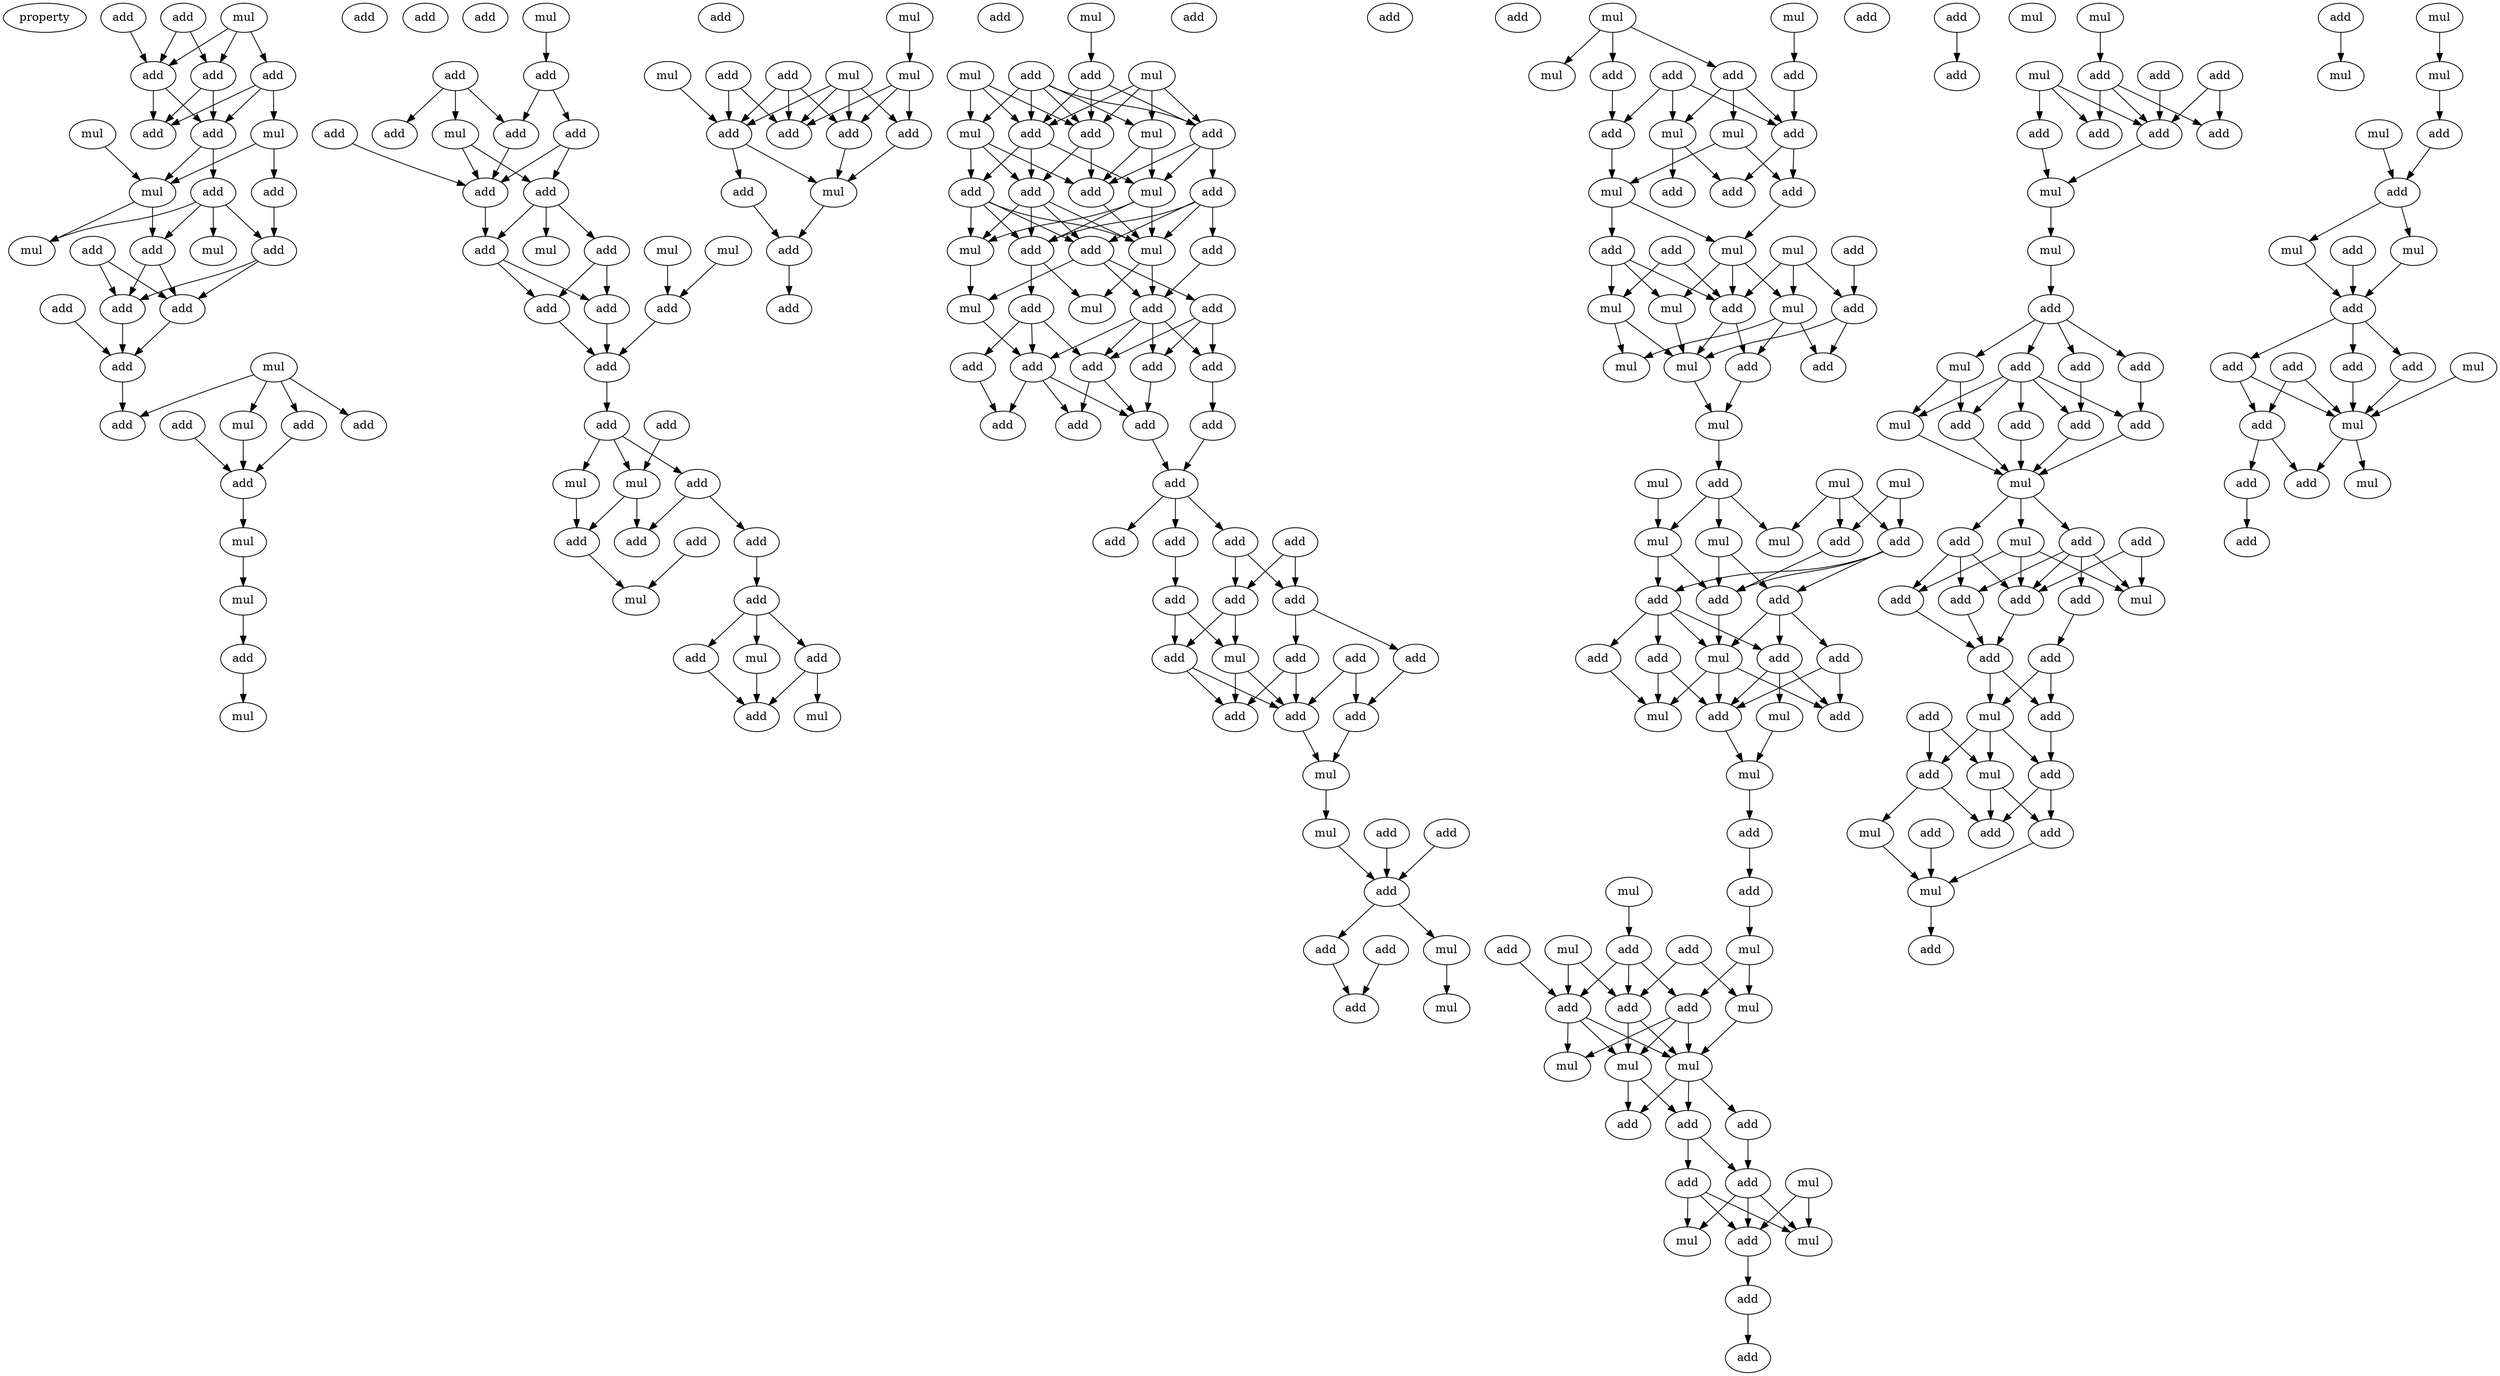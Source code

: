 digraph {
    node [fontcolor=black]
    property [mul=2,lf=1.7]
    0 [ label = add ];
    1 [ label = mul ];
    2 [ label = add ];
    3 [ label = add ];
    4 [ label = add ];
    5 [ label = add ];
    6 [ label = mul ];
    7 [ label = mul ];
    8 [ label = add ];
    9 [ label = add ];
    10 [ label = add ];
    11 [ label = add ];
    12 [ label = mul ];
    13 [ label = add ];
    14 [ label = mul ];
    15 [ label = add ];
    16 [ label = add ];
    17 [ label = mul ];
    18 [ label = add ];
    19 [ label = add ];
    20 [ label = add ];
    21 [ label = mul ];
    22 [ label = add ];
    23 [ label = add ];
    24 [ label = add ];
    25 [ label = mul ];
    26 [ label = add ];
    27 [ label = add ];
    28 [ label = add ];
    29 [ label = mul ];
    30 [ label = add ];
    31 [ label = mul ];
    32 [ label = add ];
    33 [ label = add ];
    34 [ label = mul ];
    35 [ label = add ];
    36 [ label = mul ];
    37 [ label = add ];
    38 [ label = add ];
    39 [ label = add ];
    40 [ label = add ];
    41 [ label = mul ];
    42 [ label = add ];
    43 [ label = add ];
    44 [ label = add ];
    45 [ label = add ];
    46 [ label = add ];
    47 [ label = mul ];
    48 [ label = mul ];
    49 [ label = add ];
    50 [ label = mul ];
    51 [ label = add ];
    52 [ label = add ];
    53 [ label = add ];
    54 [ label = add ];
    55 [ label = add ];
    56 [ label = add ];
    57 [ label = mul ];
    58 [ label = mul ];
    59 [ label = add ];
    60 [ label = add ];
    61 [ label = add ];
    62 [ label = add ];
    63 [ label = add ];
    64 [ label = add ];
    65 [ label = mul ];
    66 [ label = mul ];
    67 [ label = add ];
    68 [ label = add ];
    69 [ label = add ];
    70 [ label = add ];
    71 [ label = mul ];
    72 [ label = mul ];
    73 [ label = add ];
    74 [ label = mul ];
    75 [ label = mul ];
    76 [ label = add ];
    77 [ label = mul ];
    78 [ label = add ];
    79 [ label = add ];
    80 [ label = add ];
    81 [ label = add ];
    82 [ label = mul ];
    83 [ label = add ];
    84 [ label = add ];
    85 [ label = add ];
    86 [ label = add ];
    87 [ label = mul ];
    88 [ label = mul ];
    89 [ label = add ];
    90 [ label = mul ];
    91 [ label = add ];
    92 [ label = mul ];
    93 [ label = mul ];
    94 [ label = add ];
    95 [ label = add ];
    96 [ label = add ];
    97 [ label = mul ];
    98 [ label = add ];
    99 [ label = add ];
    100 [ label = add ];
    101 [ label = add ];
    102 [ label = mul ];
    103 [ label = mul ];
    104 [ label = add ];
    105 [ label = add ];
    106 [ label = add ];
    107 [ label = add ];
    108 [ label = mul ];
    109 [ label = add ];
    110 [ label = mul ];
    111 [ label = add ];
    112 [ label = add ];
    113 [ label = add ];
    114 [ label = add ];
    115 [ label = add ];
    116 [ label = add ];
    117 [ label = add ];
    118 [ label = add ];
    119 [ label = add ];
    120 [ label = add ];
    121 [ label = add ];
    122 [ label = add ];
    123 [ label = add ];
    124 [ label = add ];
    125 [ label = add ];
    126 [ label = add ];
    127 [ label = add ];
    128 [ label = add ];
    129 [ label = add ];
    130 [ label = mul ];
    131 [ label = add ];
    132 [ label = add ];
    133 [ label = add ];
    134 [ label = add ];
    135 [ label = add ];
    136 [ label = add ];
    137 [ label = mul ];
    138 [ label = mul ];
    139 [ label = add ];
    140 [ label = add ];
    141 [ label = add ];
    142 [ label = add ];
    143 [ label = mul ];
    144 [ label = add ];
    145 [ label = add ];
    146 [ label = add ];
    147 [ label = mul ];
    148 [ label = add ];
    149 [ label = add ];
    150 [ label = mul ];
    151 [ label = mul ];
    152 [ label = add ];
    153 [ label = mul ];
    154 [ label = add ];
    155 [ label = add ];
    156 [ label = add ];
    157 [ label = mul ];
    158 [ label = add ];
    159 [ label = add ];
    160 [ label = mul ];
    161 [ label = add ];
    162 [ label = mul ];
    163 [ label = add ];
    164 [ label = add ];
    165 [ label = add ];
    166 [ label = add ];
    167 [ label = add ];
    168 [ label = mul ];
    169 [ label = mul ];
    170 [ label = add ];
    171 [ label = mul ];
    172 [ label = mul ];
    173 [ label = mul ];
    174 [ label = add ];
    175 [ label = mul ];
    176 [ label = mul ];
    177 [ label = add ];
    178 [ label = add ];
    179 [ label = mul ];
    180 [ label = add ];
    181 [ label = mul ];
    182 [ label = mul ];
    183 [ label = mul ];
    184 [ label = mul ];
    185 [ label = add ];
    186 [ label = mul ];
    187 [ label = mul ];
    188 [ label = add ];
    189 [ label = add ];
    190 [ label = add ];
    191 [ label = add ];
    192 [ label = add ];
    193 [ label = add ];
    194 [ label = add ];
    195 [ label = add ];
    196 [ label = mul ];
    197 [ label = mul ];
    198 [ label = mul ];
    199 [ label = add ];
    200 [ label = add ];
    201 [ label = mul ];
    202 [ label = add ];
    203 [ label = mul ];
    204 [ label = add ];
    205 [ label = add ];
    206 [ label = mul ];
    207 [ label = add ];
    208 [ label = mul ];
    209 [ label = add ];
    210 [ label = add ];
    211 [ label = add ];
    212 [ label = mul ];
    213 [ label = add ];
    214 [ label = mul ];
    215 [ label = mul ];
    216 [ label = mul ];
    217 [ label = add ];
    218 [ label = add ];
    219 [ label = add ];
    220 [ label = add ];
    221 [ label = add ];
    222 [ label = mul ];
    223 [ label = add ];
    224 [ label = mul ];
    225 [ label = mul ];
    226 [ label = add ];
    227 [ label = add ];
    228 [ label = add ];
    229 [ label = add ];
    230 [ label = mul ];
    231 [ label = add ];
    232 [ label = mul ];
    233 [ label = add ];
    234 [ label = mul ];
    235 [ label = add ];
    236 [ label = add ];
    237 [ label = add ];
    238 [ label = add ];
    239 [ label = add ];
    240 [ label = add ];
    241 [ label = mul ];
    242 [ label = mul ];
    243 [ label = add ];
    244 [ label = add ];
    245 [ label = mul ];
    246 [ label = add ];
    247 [ label = add ];
    248 [ label = add ];
    249 [ label = add ];
    250 [ label = mul ];
    251 [ label = add ];
    252 [ label = add ];
    253 [ label = mul ];
    254 [ label = add ];
    255 [ label = mul ];
    256 [ label = add ];
    257 [ label = add ];
    258 [ label = add ];
    259 [ label = mul ];
    260 [ label = add ];
    261 [ label = add ];
    262 [ label = add ];
    263 [ label = add ];
    264 [ label = add ];
    265 [ label = mul ];
    266 [ label = add ];
    267 [ label = add ];
    268 [ label = mul ];
    269 [ label = add ];
    270 [ label = add ];
    271 [ label = add ];
    272 [ label = add ];
    273 [ label = add ];
    274 [ label = mul ];
    275 [ label = mul ];
    276 [ label = add ];
    277 [ label = add ];
    278 [ label = mul ];
    279 [ label = mul ];
    280 [ label = mul ];
    281 [ label = mul ];
    282 [ label = add ];
    283 [ label = add ];
    284 [ label = mul ];
    285 [ label = add ];
    286 [ label = mul ];
    287 [ label = add ];
    288 [ label = add ];
    289 [ label = add ];
    290 [ label = add ];
    291 [ label = add ];
    292 [ label = mul ];
    293 [ label = mul ];
    294 [ label = add ];
    295 [ label = mul ];
    296 [ label = add ];
    297 [ label = add ];
    298 [ label = add ];
    0 -> 3 [ name = 0 ];
    1 -> 3 [ name = 1 ];
    1 -> 4 [ name = 2 ];
    1 -> 5 [ name = 3 ];
    2 -> 3 [ name = 4 ];
    2 -> 5 [ name = 5 ];
    3 -> 8 [ name = 6 ];
    3 -> 9 [ name = 7 ];
    4 -> 7 [ name = 8 ];
    4 -> 8 [ name = 9 ];
    4 -> 9 [ name = 10 ];
    5 -> 8 [ name = 11 ];
    5 -> 9 [ name = 12 ];
    6 -> 12 [ name = 13 ];
    7 -> 11 [ name = 14 ];
    7 -> 12 [ name = 15 ];
    9 -> 10 [ name = 16 ];
    9 -> 12 [ name = 17 ];
    10 -> 14 [ name = 18 ];
    10 -> 15 [ name = 19 ];
    10 -> 16 [ name = 20 ];
    10 -> 17 [ name = 21 ];
    11 -> 16 [ name = 22 ];
    12 -> 14 [ name = 23 ];
    12 -> 15 [ name = 24 ];
    13 -> 19 [ name = 25 ];
    13 -> 20 [ name = 26 ];
    15 -> 19 [ name = 27 ];
    15 -> 20 [ name = 28 ];
    16 -> 19 [ name = 29 ];
    16 -> 20 [ name = 30 ];
    18 -> 22 [ name = 31 ];
    19 -> 22 [ name = 32 ];
    20 -> 22 [ name = 33 ];
    21 -> 24 [ name = 34 ];
    21 -> 25 [ name = 35 ];
    21 -> 26 [ name = 36 ];
    21 -> 27 [ name = 37 ];
    22 -> 24 [ name = 38 ];
    23 -> 28 [ name = 39 ];
    25 -> 28 [ name = 40 ];
    26 -> 28 [ name = 41 ];
    28 -> 29 [ name = 42 ];
    29 -> 31 [ name = 43 ];
    31 -> 32 [ name = 44 ];
    32 -> 34 [ name = 45 ];
    36 -> 37 [ name = 46 ];
    37 -> 39 [ name = 47 ];
    37 -> 42 [ name = 48 ];
    38 -> 39 [ name = 49 ];
    38 -> 41 [ name = 50 ];
    38 -> 43 [ name = 51 ];
    39 -> 45 [ name = 52 ];
    40 -> 45 [ name = 53 ];
    41 -> 44 [ name = 54 ];
    41 -> 45 [ name = 55 ];
    42 -> 44 [ name = 56 ];
    42 -> 45 [ name = 57 ];
    44 -> 46 [ name = 58 ];
    44 -> 48 [ name = 59 ];
    44 -> 49 [ name = 60 ];
    45 -> 49 [ name = 61 ];
    46 -> 51 [ name = 62 ];
    46 -> 52 [ name = 63 ];
    47 -> 53 [ name = 64 ];
    49 -> 51 [ name = 65 ];
    49 -> 52 [ name = 66 ];
    50 -> 53 [ name = 67 ];
    51 -> 54 [ name = 68 ];
    52 -> 54 [ name = 69 ];
    53 -> 54 [ name = 70 ];
    54 -> 55 [ name = 71 ];
    55 -> 57 [ name = 72 ];
    55 -> 58 [ name = 73 ];
    55 -> 59 [ name = 74 ];
    56 -> 57 [ name = 75 ];
    57 -> 61 [ name = 76 ];
    57 -> 62 [ name = 77 ];
    58 -> 62 [ name = 78 ];
    59 -> 60 [ name = 79 ];
    59 -> 61 [ name = 80 ];
    60 -> 64 [ name = 81 ];
    62 -> 65 [ name = 82 ];
    63 -> 65 [ name = 83 ];
    64 -> 66 [ name = 84 ];
    64 -> 67 [ name = 85 ];
    64 -> 68 [ name = 86 ];
    66 -> 70 [ name = 87 ];
    67 -> 70 [ name = 88 ];
    67 -> 71 [ name = 89 ];
    68 -> 70 [ name = 90 ];
    72 -> 75 [ name = 91 ];
    73 -> 78 [ name = 92 ];
    73 -> 79 [ name = 93 ];
    74 -> 79 [ name = 94 ];
    75 -> 78 [ name = 95 ];
    75 -> 80 [ name = 96 ];
    75 -> 81 [ name = 97 ];
    76 -> 78 [ name = 98 ];
    76 -> 79 [ name = 99 ];
    76 -> 80 [ name = 100 ];
    77 -> 78 [ name = 101 ];
    77 -> 79 [ name = 102 ];
    77 -> 80 [ name = 103 ];
    77 -> 81 [ name = 104 ];
    79 -> 82 [ name = 105 ];
    79 -> 83 [ name = 106 ];
    80 -> 82 [ name = 107 ];
    81 -> 82 [ name = 108 ];
    82 -> 84 [ name = 109 ];
    83 -> 84 [ name = 110 ];
    84 -> 86 [ name = 111 ];
    87 -> 89 [ name = 112 ];
    88 -> 93 [ name = 113 ];
    88 -> 94 [ name = 114 ];
    88 -> 96 [ name = 115 ];
    89 -> 94 [ name = 116 ];
    89 -> 95 [ name = 117 ];
    89 -> 96 [ name = 118 ];
    90 -> 92 [ name = 119 ];
    90 -> 94 [ name = 120 ];
    90 -> 95 [ name = 121 ];
    90 -> 96 [ name = 122 ];
    91 -> 92 [ name = 123 ];
    91 -> 93 [ name = 124 ];
    91 -> 94 [ name = 125 ];
    91 -> 95 [ name = 126 ];
    91 -> 96 [ name = 127 ];
    92 -> 97 [ name = 128 ];
    92 -> 101 [ name = 129 ];
    93 -> 98 [ name = 130 ];
    93 -> 99 [ name = 131 ];
    93 -> 101 [ name = 132 ];
    94 -> 97 [ name = 133 ];
    94 -> 98 [ name = 134 ];
    94 -> 99 [ name = 135 ];
    95 -> 97 [ name = 136 ];
    95 -> 100 [ name = 137 ];
    95 -> 101 [ name = 138 ];
    96 -> 99 [ name = 139 ];
    96 -> 101 [ name = 140 ];
    97 -> 102 [ name = 141 ];
    97 -> 103 [ name = 142 ];
    97 -> 105 [ name = 143 ];
    98 -> 102 [ name = 144 ];
    98 -> 103 [ name = 145 ];
    98 -> 104 [ name = 146 ];
    98 -> 105 [ name = 147 ];
    99 -> 102 [ name = 148 ];
    99 -> 103 [ name = 149 ];
    99 -> 104 [ name = 150 ];
    99 -> 105 [ name = 151 ];
    100 -> 103 [ name = 152 ];
    100 -> 104 [ name = 153 ];
    100 -> 105 [ name = 154 ];
    100 -> 106 [ name = 155 ];
    101 -> 103 [ name = 156 ];
    102 -> 110 [ name = 157 ];
    103 -> 108 [ name = 158 ];
    103 -> 109 [ name = 159 ];
    104 -> 109 [ name = 160 ];
    104 -> 110 [ name = 161 ];
    104 -> 111 [ name = 162 ];
    105 -> 107 [ name = 163 ];
    105 -> 108 [ name = 164 ];
    106 -> 109 [ name = 165 ];
    107 -> 112 [ name = 166 ];
    107 -> 113 [ name = 167 ];
    107 -> 114 [ name = 168 ];
    109 -> 113 [ name = 169 ];
    109 -> 114 [ name = 170 ];
    109 -> 115 [ name = 171 ];
    109 -> 116 [ name = 172 ];
    110 -> 113 [ name = 173 ];
    111 -> 114 [ name = 174 ];
    111 -> 115 [ name = 175 ];
    111 -> 116 [ name = 176 ];
    112 -> 118 [ name = 177 ];
    113 -> 118 [ name = 178 ];
    113 -> 119 [ name = 179 ];
    113 -> 120 [ name = 180 ];
    114 -> 119 [ name = 181 ];
    114 -> 120 [ name = 182 ];
    115 -> 117 [ name = 183 ];
    116 -> 119 [ name = 184 ];
    117 -> 121 [ name = 185 ];
    119 -> 121 [ name = 186 ];
    121 -> 122 [ name = 187 ];
    121 -> 123 [ name = 188 ];
    121 -> 125 [ name = 189 ];
    123 -> 127 [ name = 190 ];
    124 -> 126 [ name = 191 ];
    124 -> 128 [ name = 192 ];
    125 -> 126 [ name = 193 ];
    125 -> 128 [ name = 194 ];
    126 -> 129 [ name = 195 ];
    126 -> 131 [ name = 196 ];
    127 -> 130 [ name = 197 ];
    127 -> 133 [ name = 198 ];
    128 -> 130 [ name = 199 ];
    128 -> 133 [ name = 200 ];
    129 -> 135 [ name = 201 ];
    130 -> 134 [ name = 202 ];
    130 -> 136 [ name = 203 ];
    131 -> 134 [ name = 204 ];
    131 -> 136 [ name = 205 ];
    132 -> 135 [ name = 206 ];
    132 -> 136 [ name = 207 ];
    133 -> 134 [ name = 208 ];
    133 -> 136 [ name = 209 ];
    135 -> 137 [ name = 210 ];
    136 -> 137 [ name = 211 ];
    137 -> 138 [ name = 212 ];
    138 -> 141 [ name = 213 ];
    139 -> 141 [ name = 214 ];
    140 -> 141 [ name = 215 ];
    141 -> 143 [ name = 216 ];
    141 -> 144 [ name = 217 ];
    143 -> 147 [ name = 218 ];
    144 -> 148 [ name = 219 ];
    146 -> 148 [ name = 220 ];
    150 -> 152 [ name = 221 ];
    150 -> 153 [ name = 222 ];
    150 -> 155 [ name = 223 ];
    151 -> 156 [ name = 224 ];
    152 -> 158 [ name = 225 ];
    154 -> 157 [ name = 226 ];
    154 -> 158 [ name = 227 ];
    154 -> 159 [ name = 228 ];
    155 -> 157 [ name = 229 ];
    155 -> 159 [ name = 230 ];
    155 -> 160 [ name = 231 ];
    156 -> 159 [ name = 232 ];
    157 -> 163 [ name = 233 ];
    157 -> 164 [ name = 234 ];
    158 -> 162 [ name = 235 ];
    159 -> 161 [ name = 236 ];
    159 -> 163 [ name = 237 ];
    160 -> 161 [ name = 238 ];
    160 -> 162 [ name = 239 ];
    161 -> 168 [ name = 240 ];
    162 -> 167 [ name = 241 ];
    162 -> 168 [ name = 242 ];
    165 -> 174 [ name = 243 ];
    166 -> 170 [ name = 244 ];
    166 -> 172 [ name = 245 ];
    167 -> 170 [ name = 246 ];
    167 -> 171 [ name = 247 ];
    167 -> 172 [ name = 248 ];
    168 -> 170 [ name = 249 ];
    168 -> 171 [ name = 250 ];
    168 -> 173 [ name = 251 ];
    169 -> 170 [ name = 252 ];
    169 -> 173 [ name = 253 ];
    169 -> 174 [ name = 254 ];
    170 -> 176 [ name = 255 ];
    170 -> 177 [ name = 256 ];
    171 -> 176 [ name = 257 ];
    172 -> 175 [ name = 258 ];
    172 -> 176 [ name = 259 ];
    173 -> 175 [ name = 260 ];
    173 -> 177 [ name = 261 ];
    173 -> 178 [ name = 262 ];
    174 -> 176 [ name = 263 ];
    174 -> 178 [ name = 264 ];
    176 -> 179 [ name = 265 ];
    177 -> 179 [ name = 266 ];
    179 -> 180 [ name = 267 ];
    180 -> 184 [ name = 268 ];
    180 -> 186 [ name = 269 ];
    180 -> 187 [ name = 270 ];
    181 -> 184 [ name = 271 ];
    181 -> 185 [ name = 272 ];
    181 -> 188 [ name = 273 ];
    182 -> 187 [ name = 274 ];
    183 -> 185 [ name = 275 ];
    183 -> 188 [ name = 276 ];
    185 -> 191 [ name = 277 ];
    186 -> 190 [ name = 278 ];
    186 -> 191 [ name = 279 ];
    187 -> 189 [ name = 280 ];
    187 -> 191 [ name = 281 ];
    188 -> 189 [ name = 282 ];
    188 -> 190 [ name = 283 ];
    188 -> 191 [ name = 284 ];
    189 -> 193 [ name = 285 ];
    189 -> 194 [ name = 286 ];
    189 -> 195 [ name = 287 ];
    189 -> 196 [ name = 288 ];
    190 -> 192 [ name = 289 ];
    190 -> 194 [ name = 290 ];
    190 -> 196 [ name = 291 ];
    191 -> 196 [ name = 292 ];
    192 -> 199 [ name = 293 ];
    192 -> 200 [ name = 294 ];
    193 -> 197 [ name = 295 ];
    193 -> 199 [ name = 296 ];
    194 -> 198 [ name = 297 ];
    194 -> 199 [ name = 298 ];
    194 -> 200 [ name = 299 ];
    195 -> 197 [ name = 300 ];
    196 -> 197 [ name = 301 ];
    196 -> 199 [ name = 302 ];
    196 -> 200 [ name = 303 ];
    198 -> 201 [ name = 304 ];
    199 -> 201 [ name = 305 ];
    201 -> 202 [ name = 306 ];
    202 -> 204 [ name = 307 ];
    203 -> 207 [ name = 308 ];
    204 -> 208 [ name = 309 ];
    205 -> 210 [ name = 310 ];
    206 -> 210 [ name = 311 ];
    206 -> 211 [ name = 312 ];
    207 -> 210 [ name = 313 ];
    207 -> 211 [ name = 314 ];
    207 -> 213 [ name = 315 ];
    208 -> 212 [ name = 316 ];
    208 -> 213 [ name = 317 ];
    209 -> 211 [ name = 318 ];
    209 -> 212 [ name = 319 ];
    210 -> 214 [ name = 320 ];
    210 -> 215 [ name = 321 ];
    210 -> 216 [ name = 322 ];
    211 -> 214 [ name = 323 ];
    211 -> 216 [ name = 324 ];
    212 -> 214 [ name = 325 ];
    213 -> 214 [ name = 326 ];
    213 -> 215 [ name = 327 ];
    213 -> 216 [ name = 328 ];
    214 -> 217 [ name = 329 ];
    214 -> 218 [ name = 330 ];
    214 -> 219 [ name = 331 ];
    216 -> 217 [ name = 332 ];
    216 -> 218 [ name = 333 ];
    217 -> 220 [ name = 334 ];
    217 -> 221 [ name = 335 ];
    219 -> 220 [ name = 336 ];
    220 -> 224 [ name = 337 ];
    220 -> 225 [ name = 338 ];
    220 -> 226 [ name = 339 ];
    221 -> 224 [ name = 340 ];
    221 -> 225 [ name = 341 ];
    221 -> 226 [ name = 342 ];
    222 -> 224 [ name = 343 ];
    222 -> 226 [ name = 344 ];
    226 -> 227 [ name = 345 ];
    227 -> 228 [ name = 346 ];
    229 -> 231 [ name = 347 ];
    232 -> 235 [ name = 348 ];
    233 -> 239 [ name = 349 ];
    233 -> 240 [ name = 350 ];
    234 -> 237 [ name = 351 ];
    234 -> 238 [ name = 352 ];
    234 -> 239 [ name = 353 ];
    235 -> 237 [ name = 354 ];
    235 -> 239 [ name = 355 ];
    235 -> 240 [ name = 356 ];
    236 -> 239 [ name = 357 ];
    238 -> 241 [ name = 358 ];
    239 -> 241 [ name = 359 ];
    241 -> 242 [ name = 360 ];
    242 -> 243 [ name = 361 ];
    243 -> 244 [ name = 362 ];
    243 -> 245 [ name = 363 ];
    243 -> 246 [ name = 364 ];
    243 -> 247 [ name = 365 ];
    244 -> 249 [ name = 366 ];
    245 -> 248 [ name = 367 ];
    245 -> 250 [ name = 368 ];
    246 -> 251 [ name = 369 ];
    247 -> 248 [ name = 370 ];
    247 -> 249 [ name = 371 ];
    247 -> 250 [ name = 372 ];
    247 -> 251 [ name = 373 ];
    247 -> 252 [ name = 374 ];
    248 -> 253 [ name = 375 ];
    249 -> 253 [ name = 376 ];
    250 -> 253 [ name = 377 ];
    251 -> 253 [ name = 378 ];
    252 -> 253 [ name = 379 ];
    253 -> 254 [ name = 380 ];
    253 -> 255 [ name = 381 ];
    253 -> 256 [ name = 382 ];
    254 -> 260 [ name = 383 ];
    254 -> 261 [ name = 384 ];
    254 -> 262 [ name = 385 ];
    255 -> 259 [ name = 386 ];
    255 -> 260 [ name = 387 ];
    255 -> 261 [ name = 388 ];
    256 -> 258 [ name = 389 ];
    256 -> 259 [ name = 390 ];
    256 -> 261 [ name = 391 ];
    256 -> 262 [ name = 392 ];
    257 -> 259 [ name = 393 ];
    257 -> 261 [ name = 394 ];
    258 -> 263 [ name = 395 ];
    260 -> 264 [ name = 396 ];
    261 -> 264 [ name = 397 ];
    262 -> 264 [ name = 398 ];
    263 -> 265 [ name = 399 ];
    263 -> 266 [ name = 400 ];
    264 -> 265 [ name = 401 ];
    264 -> 266 [ name = 402 ];
    265 -> 268 [ name = 403 ];
    265 -> 269 [ name = 404 ];
    265 -> 270 [ name = 405 ];
    266 -> 269 [ name = 406 ];
    267 -> 268 [ name = 407 ];
    267 -> 270 [ name = 408 ];
    268 -> 271 [ name = 409 ];
    268 -> 272 [ name = 410 ];
    269 -> 271 [ name = 411 ];
    269 -> 272 [ name = 412 ];
    270 -> 272 [ name = 413 ];
    270 -> 274 [ name = 414 ];
    271 -> 275 [ name = 415 ];
    273 -> 275 [ name = 416 ];
    274 -> 275 [ name = 417 ];
    275 -> 276 [ name = 418 ];
    277 -> 278 [ name = 419 ];
    279 -> 280 [ name = 420 ];
    280 -> 282 [ name = 421 ];
    281 -> 283 [ name = 422 ];
    282 -> 283 [ name = 423 ];
    283 -> 284 [ name = 424 ];
    283 -> 286 [ name = 425 ];
    284 -> 287 [ name = 426 ];
    285 -> 287 [ name = 427 ];
    286 -> 287 [ name = 428 ];
    287 -> 288 [ name = 429 ];
    287 -> 289 [ name = 430 ];
    287 -> 291 [ name = 431 ];
    288 -> 293 [ name = 432 ];
    289 -> 293 [ name = 433 ];
    290 -> 293 [ name = 434 ];
    290 -> 294 [ name = 435 ];
    291 -> 293 [ name = 436 ];
    291 -> 294 [ name = 437 ];
    292 -> 293 [ name = 438 ];
    293 -> 295 [ name = 439 ];
    293 -> 296 [ name = 440 ];
    294 -> 296 [ name = 441 ];
    294 -> 297 [ name = 442 ];
    297 -> 298 [ name = 443 ];
}
